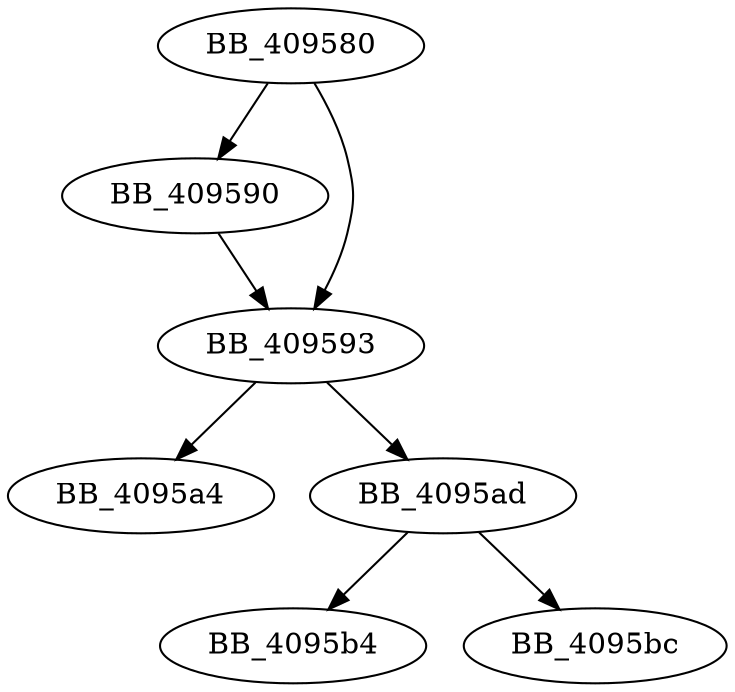 DiGraph sub_409580{
BB_409580->BB_409590
BB_409580->BB_409593
BB_409590->BB_409593
BB_409593->BB_4095a4
BB_409593->BB_4095ad
BB_4095ad->BB_4095b4
BB_4095ad->BB_4095bc
}
